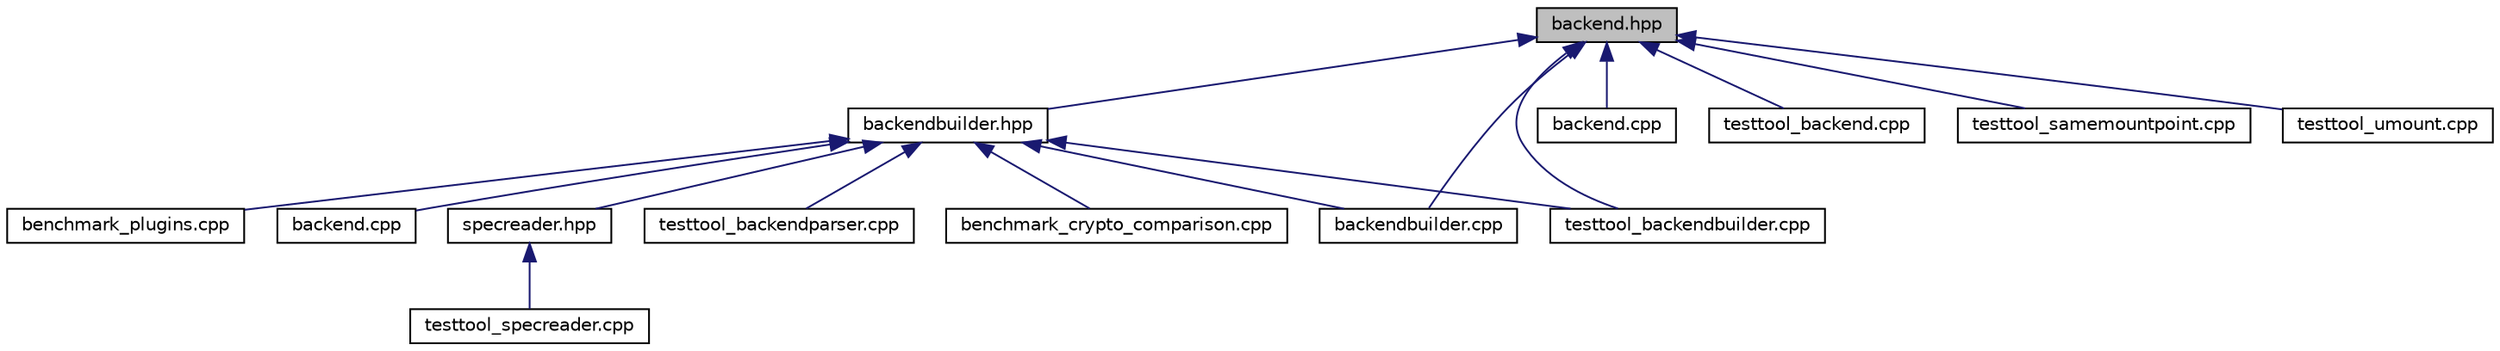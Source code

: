 digraph "backend.hpp"
{
  edge [fontname="Helvetica",fontsize="10",labelfontname="Helvetica",labelfontsize="10"];
  node [fontname="Helvetica",fontsize="10",shape=record];
  Node30 [label="backend.hpp",height=0.2,width=0.4,color="black", fillcolor="grey75", style="filled", fontcolor="black"];
  Node30 -> Node31 [dir="back",color="midnightblue",fontsize="10",style="solid"];
  Node31 [label="backendbuilder.hpp",height=0.2,width=0.4,color="black", fillcolor="white", style="filled",URL="$backendbuilder_8hpp.html",tooltip="Implements a way to build backends. "];
  Node31 -> Node32 [dir="back",color="midnightblue",fontsize="10",style="solid"];
  Node32 [label="benchmark_crypto_comparison.cpp",height=0.2,width=0.4,color="black", fillcolor="white", style="filled",URL="$benchmark__crypto__comparison_8cpp.html",tooltip="benchmark for comparing the cryptographic providers used in the crypto plugin. "];
  Node31 -> Node33 [dir="back",color="midnightblue",fontsize="10",style="solid"];
  Node33 [label="benchmark_plugins.cpp",height=0.2,width=0.4,color="black", fillcolor="white", style="filled",URL="$benchmark__plugins_8cpp.html",tooltip="benchmark for getenv "];
  Node31 -> Node34 [dir="back",color="midnightblue",fontsize="10",style="solid"];
  Node34 [label="backend.cpp",height=0.2,width=0.4,color="black", fillcolor="white", style="filled",URL="$examples_2backend_8cpp.html"];
  Node31 -> Node35 [dir="back",color="midnightblue",fontsize="10",style="solid"];
  Node35 [label="specreader.hpp",height=0.2,width=0.4,color="black", fillcolor="white", style="filled",URL="$specreader_8hpp.html",tooltip="Implements a way to read spec for mounting purposes. "];
  Node35 -> Node36 [dir="back",color="midnightblue",fontsize="10",style="solid"];
  Node36 [label="testtool_specreader.cpp",height=0.2,width=0.4,color="black", fillcolor="white", style="filled",URL="$testtool__specreader_8cpp.html",tooltip="Tests for the spec readerclass. "];
  Node31 -> Node37 [dir="back",color="midnightblue",fontsize="10",style="solid"];
  Node37 [label="backendbuilder.cpp",height=0.2,width=0.4,color="black", fillcolor="white", style="filled",URL="$backendbuilder_8cpp.html",tooltip="Implementation of backend builder. "];
  Node31 -> Node38 [dir="back",color="midnightblue",fontsize="10",style="solid"];
  Node38 [label="testtool_backendbuilder.cpp",height=0.2,width=0.4,color="black", fillcolor="white", style="filled",URL="$testtool__backendbuilder_8cpp.html",tooltip="Tests for the Backend builder class. "];
  Node31 -> Node39 [dir="back",color="midnightblue",fontsize="10",style="solid"];
  Node39 [label="testtool_backendparser.cpp",height=0.2,width=0.4,color="black", fillcolor="white", style="filled",URL="$testtool__backendparser_8cpp.html",tooltip="Tests for the Backend parser class. "];
  Node30 -> Node40 [dir="back",color="midnightblue",fontsize="10",style="solid"];
  Node40 [label="backend.cpp",height=0.2,width=0.4,color="black", fillcolor="white", style="filled",URL="$src_2backend_8cpp.html",tooltip="Implementation of backend. "];
  Node30 -> Node37 [dir="back",color="midnightblue",fontsize="10",style="solid"];
  Node30 -> Node41 [dir="back",color="midnightblue",fontsize="10",style="solid"];
  Node41 [label="testtool_backend.cpp",height=0.2,width=0.4,color="black", fillcolor="white", style="filled",URL="$testtool__backend_8cpp.html",tooltip="Tests for the Backend class. "];
  Node30 -> Node38 [dir="back",color="midnightblue",fontsize="10",style="solid"];
  Node30 -> Node42 [dir="back",color="midnightblue",fontsize="10",style="solid"];
  Node42 [label="testtool_samemountpoint.cpp",height=0.2,width=0.4,color="black", fillcolor="white", style="filled",URL="$testtool__samemountpoint_8cpp.html",tooltip="Tests for the Backend class. "];
  Node30 -> Node43 [dir="back",color="midnightblue",fontsize="10",style="solid"];
  Node43 [label="testtool_umount.cpp",height=0.2,width=0.4,color="black", fillcolor="white", style="filled",URL="$testtool__umount_8cpp.html",tooltip="Tests for the umount. "];
}
